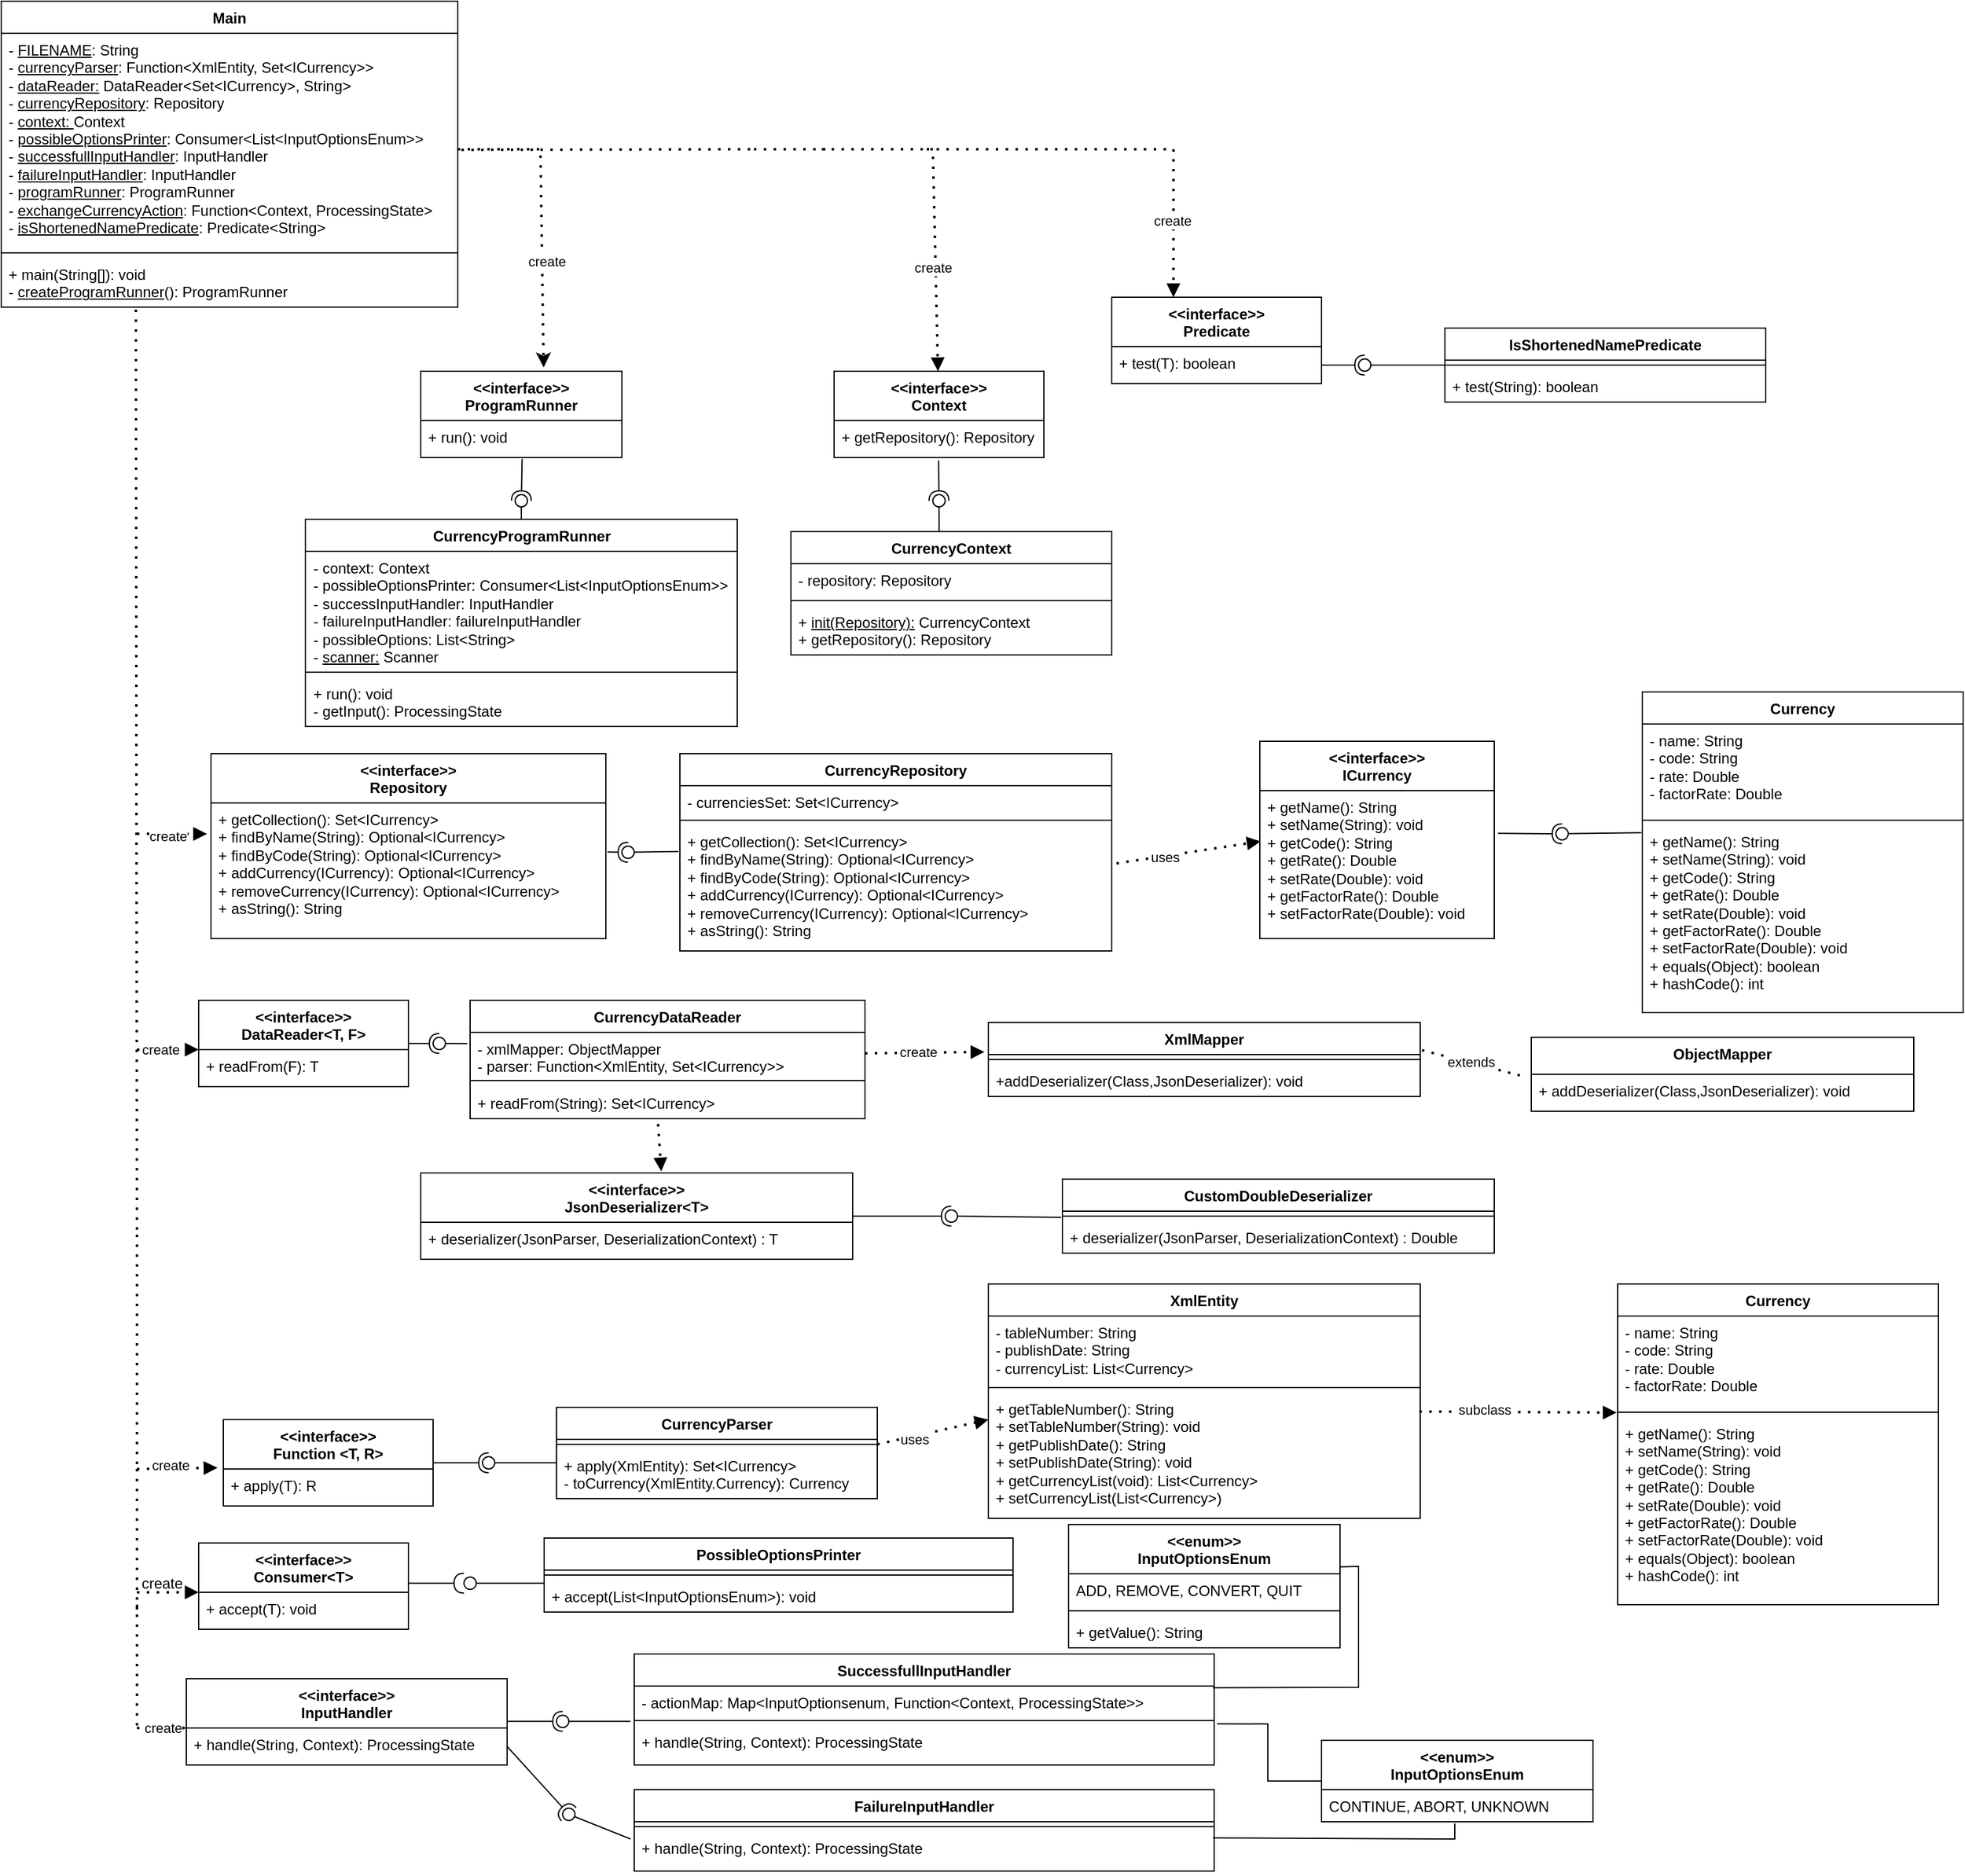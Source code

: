 <mxfile version="22.0.3" type="device">
  <diagram name="Strona-1" id="Vt5CrnJrmhm6w_x-jOkX">
    <mxGraphModel dx="1350" dy="791" grid="1" gridSize="10" guides="1" tooltips="1" connect="1" arrows="1" fold="1" page="1" pageScale="1" pageWidth="2336" pageHeight="1654" math="0" shadow="0">
      <root>
        <mxCell id="0" />
        <mxCell id="1" parent="0" />
        <mxCell id="pc3H7Vz2aSoduVJGx9uI-5" value="Main" style="swimlane;fontStyle=1;align=center;verticalAlign=top;childLayout=stackLayout;horizontal=1;startSize=26;horizontalStack=0;resizeParent=1;resizeParentMax=0;resizeLast=0;collapsible=1;marginBottom=0;whiteSpace=wrap;html=1;" parent="1" vertex="1">
          <mxGeometry x="10" y="90" width="370" height="248" as="geometry" />
        </mxCell>
        <mxCell id="pc3H7Vz2aSoduVJGx9uI-6" value="-&amp;nbsp;&lt;u&gt;FILENAME&lt;/u&gt;: String&lt;br&gt;-&amp;nbsp;&lt;u&gt;currencyParser&lt;/u&gt;:&amp;nbsp;Function&amp;lt;XmlEntity, Set&amp;lt;ICurrency&amp;gt;&amp;gt;&lt;br&gt;- &lt;u&gt;dataReader:&lt;/u&gt;&amp;nbsp;DataReader&amp;lt;Set&amp;lt;ICurrency&amp;gt;, String&amp;gt;&lt;br&gt;- &lt;u&gt;currencyRepository&lt;/u&gt;: Repository&lt;br&gt;&lt;span style=&quot;background-color: initial;&quot;&gt;- &lt;u&gt;context: &lt;/u&gt;Context&lt;br&gt;- &lt;u&gt;possibleOptionsPrinter&lt;/u&gt;: Consumer&amp;lt;List&amp;lt;InputOptionsEnum&amp;gt;&amp;gt;&lt;br&gt;- &lt;u&gt;successfullInputHandler&lt;/u&gt;: InputHandler&lt;br&gt;- &lt;u&gt;failureInputHandler&lt;/u&gt;: InputHandler&lt;br&gt;- &lt;u&gt;programRunner&lt;/u&gt;: ProgramRunner&lt;br&gt;- &lt;u&gt;exchangeCurrencyAction&lt;/u&gt;: Function&amp;lt;Context, ProcessingState&amp;gt;&lt;br&gt;- &lt;u&gt;isShortenedNamePredicate&lt;/u&gt;: Predicate&amp;lt;String&amp;gt;&lt;br&gt;&lt;/span&gt;" style="text;strokeColor=none;fillColor=none;align=left;verticalAlign=top;spacingLeft=4;spacingRight=4;overflow=hidden;rotatable=0;points=[[0,0.5],[1,0.5]];portConstraint=eastwest;whiteSpace=wrap;html=1;" parent="pc3H7Vz2aSoduVJGx9uI-5" vertex="1">
          <mxGeometry y="26" width="370" height="174" as="geometry" />
        </mxCell>
        <mxCell id="pc3H7Vz2aSoduVJGx9uI-7" value="" style="line;strokeWidth=1;fillColor=none;align=left;verticalAlign=middle;spacingTop=-1;spacingLeft=3;spacingRight=3;rotatable=0;labelPosition=right;points=[];portConstraint=eastwest;strokeColor=inherit;" parent="pc3H7Vz2aSoduVJGx9uI-5" vertex="1">
          <mxGeometry y="200" width="370" height="8" as="geometry" />
        </mxCell>
        <mxCell id="pc3H7Vz2aSoduVJGx9uI-8" value="+ main(String[]): void&lt;br&gt;- &lt;u&gt;createProgramRunner&lt;/u&gt;(): ProgramRunner" style="text;strokeColor=none;fillColor=none;align=left;verticalAlign=top;spacingLeft=4;spacingRight=4;overflow=hidden;rotatable=0;points=[[0,0.5],[1,0.5]];portConstraint=eastwest;whiteSpace=wrap;html=1;" parent="pc3H7Vz2aSoduVJGx9uI-5" vertex="1">
          <mxGeometry y="208" width="370" height="40" as="geometry" />
        </mxCell>
        <mxCell id="pc3H7Vz2aSoduVJGx9uI-10" value="" style="endArrow=classic;dashed=1;html=1;dashPattern=1 3;strokeWidth=2;rounded=0;startArrow=none;startFill=0;endFill=1;entryX=0.611;entryY=-0.044;entryDx=0;entryDy=0;entryPerimeter=0;" parent="1" edge="1" target="pc3H7Vz2aSoduVJGx9uI-11">
          <mxGeometry width="50" height="50" relative="1" as="geometry">
            <mxPoint x="380" y="210" as="sourcePoint" />
            <mxPoint x="446.5" y="310" as="targetPoint" />
            <Array as="points">
              <mxPoint x="447" y="210" />
            </Array>
          </mxGeometry>
        </mxCell>
        <mxCell id="GxNj5G7-c9G8TD5QoxdH-60" value="create" style="edgeLabel;html=1;align=center;verticalAlign=middle;resizable=0;points=[];" vertex="1" connectable="0" parent="pc3H7Vz2aSoduVJGx9uI-10">
          <mxGeometry x="0.292" y="3" relative="1" as="geometry">
            <mxPoint as="offset" />
          </mxGeometry>
        </mxCell>
        <mxCell id="pc3H7Vz2aSoduVJGx9uI-11" value="&amp;lt;&amp;lt;interface&amp;gt;&amp;gt;&lt;br&gt;ProgramRunner&lt;br&gt;" style="swimlane;fontStyle=1;align=center;verticalAlign=top;childLayout=stackLayout;horizontal=1;startSize=40;horizontalStack=0;resizeParent=1;resizeParentMax=0;resizeLast=0;collapsible=1;marginBottom=0;whiteSpace=wrap;html=1;movable=1;resizable=1;rotatable=1;deletable=1;editable=1;locked=0;connectable=1;swimlaneLine=1;" parent="1" vertex="1">
          <mxGeometry x="350" y="390" width="163" height="70" as="geometry">
            <mxRectangle x="400" y="400" width="130" height="40" as="alternateBounds" />
          </mxGeometry>
        </mxCell>
        <mxCell id="pc3H7Vz2aSoduVJGx9uI-14" value="+ run(): void" style="text;strokeColor=none;fillColor=none;align=left;verticalAlign=top;spacingLeft=4;spacingRight=4;overflow=hidden;rotatable=0;points=[[0,0.5],[1,0.5]];portConstraint=eastwest;whiteSpace=wrap;html=1;" parent="pc3H7Vz2aSoduVJGx9uI-11" vertex="1">
          <mxGeometry y="40" width="163" height="30" as="geometry" />
        </mxCell>
        <mxCell id="pc3H7Vz2aSoduVJGx9uI-16" value="CurrencyProgramRunner" style="swimlane;fontStyle=1;align=center;verticalAlign=top;childLayout=stackLayout;horizontal=1;startSize=26;horizontalStack=0;resizeParent=1;resizeParentMax=0;resizeLast=0;collapsible=1;marginBottom=0;whiteSpace=wrap;html=1;" parent="1" vertex="1">
          <mxGeometry x="256.5" y="510" width="350" height="168" as="geometry" />
        </mxCell>
        <mxCell id="pc3H7Vz2aSoduVJGx9uI-17" value="- context: Context&lt;br&gt;- possibleOptionsPrinter: Consumer&amp;lt;List&amp;lt;InputOptionsEnum&amp;gt;&amp;gt;&lt;br&gt;- successInputHandler: InputHandler&lt;br&gt;- failureInputHandler: failureInputHandler&lt;br&gt;- possibleOptions: List&amp;lt;String&amp;gt;&lt;br&gt;- &lt;u&gt;scanner:&lt;/u&gt;&amp;nbsp;Scanner" style="text;strokeColor=none;fillColor=none;align=left;verticalAlign=top;spacingLeft=4;spacingRight=4;overflow=hidden;rotatable=0;points=[[0,0.5],[1,0.5]];portConstraint=eastwest;whiteSpace=wrap;html=1;" parent="pc3H7Vz2aSoduVJGx9uI-16" vertex="1">
          <mxGeometry y="26" width="350" height="94" as="geometry" />
        </mxCell>
        <mxCell id="pc3H7Vz2aSoduVJGx9uI-18" value="" style="line;strokeWidth=1;fillColor=none;align=left;verticalAlign=middle;spacingTop=-1;spacingLeft=3;spacingRight=3;rotatable=0;labelPosition=right;points=[];portConstraint=eastwest;strokeColor=inherit;" parent="pc3H7Vz2aSoduVJGx9uI-16" vertex="1">
          <mxGeometry y="120" width="350" height="8" as="geometry" />
        </mxCell>
        <mxCell id="pc3H7Vz2aSoduVJGx9uI-19" value="+ run(): void&lt;br&gt;- getInput(): ProcessingState" style="text;strokeColor=none;fillColor=none;align=left;verticalAlign=top;spacingLeft=4;spacingRight=4;overflow=hidden;rotatable=0;points=[[0,0.5],[1,0.5]];portConstraint=eastwest;whiteSpace=wrap;html=1;" parent="pc3H7Vz2aSoduVJGx9uI-16" vertex="1">
          <mxGeometry y="128" width="350" height="40" as="geometry" />
        </mxCell>
        <mxCell id="pc3H7Vz2aSoduVJGx9uI-22" value="" style="rounded=0;orthogonalLoop=1;jettySize=auto;html=1;endArrow=halfCircle;endFill=0;endSize=6;strokeWidth=1;sketch=0;exitX=0.504;exitY=1.038;exitDx=0;exitDy=0;exitPerimeter=0;entryX=0.667;entryY=-0.3;entryDx=0;entryDy=0;entryPerimeter=0;" parent="1" source="pc3H7Vz2aSoduVJGx9uI-14" target="pc3H7Vz2aSoduVJGx9uI-24" edge="1">
          <mxGeometry relative="1" as="geometry">
            <mxPoint x="440" y="495" as="sourcePoint" />
          </mxGeometry>
        </mxCell>
        <mxCell id="pc3H7Vz2aSoduVJGx9uI-23" value="" style="rounded=0;orthogonalLoop=1;jettySize=auto;html=1;endArrow=oval;endFill=0;sketch=0;sourcePerimeterSpacing=0;targetPerimeterSpacing=0;endSize=10;exitX=0.5;exitY=0;exitDx=0;exitDy=0;" parent="1" source="pc3H7Vz2aSoduVJGx9uI-16" target="pc3H7Vz2aSoduVJGx9uI-24" edge="1">
          <mxGeometry relative="1" as="geometry">
            <mxPoint x="400" y="495" as="sourcePoint" />
          </mxGeometry>
        </mxCell>
        <mxCell id="pc3H7Vz2aSoduVJGx9uI-24" value="" style="ellipse;whiteSpace=wrap;html=1;align=center;aspect=fixed;fillColor=none;strokeColor=none;resizable=0;perimeter=centerPerimeter;rotatable=0;allowArrows=0;points=[];outlineConnect=1;" parent="1" vertex="1">
          <mxGeometry x="426.5" y="490" width="10" height="10" as="geometry" />
        </mxCell>
        <mxCell id="pc3H7Vz2aSoduVJGx9uI-25" value="" style="endArrow=none;dashed=1;html=1;dashPattern=1 3;strokeWidth=2;rounded=0;exitX=1.008;exitY=0.543;exitDx=0;exitDy=0;exitPerimeter=0;" parent="1" edge="1" source="pc3H7Vz2aSoduVJGx9uI-6">
          <mxGeometry width="50" height="50" relative="1" as="geometry">
            <mxPoint x="360" y="290" as="sourcePoint" />
            <mxPoint x="620" y="210" as="targetPoint" />
          </mxGeometry>
        </mxCell>
        <mxCell id="pc3H7Vz2aSoduVJGx9uI-26" value="&amp;lt;&amp;lt;interface&amp;gt;&amp;gt;&lt;br&gt;Context" style="swimlane;fontStyle=1;align=center;verticalAlign=top;childLayout=stackLayout;horizontal=1;startSize=40;horizontalStack=0;resizeParent=1;resizeParentMax=0;resizeLast=0;collapsible=1;marginBottom=0;whiteSpace=wrap;html=1;movable=1;resizable=1;rotatable=1;deletable=1;editable=1;locked=0;connectable=1;swimlaneLine=1;" parent="1" vertex="1">
          <mxGeometry x="685" y="390" width="170" height="70" as="geometry">
            <mxRectangle x="400" y="400" width="130" height="40" as="alternateBounds" />
          </mxGeometry>
        </mxCell>
        <mxCell id="pc3H7Vz2aSoduVJGx9uI-27" value="+ getRepository(): Repository" style="text;strokeColor=none;fillColor=none;align=left;verticalAlign=top;spacingLeft=4;spacingRight=4;overflow=hidden;rotatable=0;points=[[0,0.5],[1,0.5]];portConstraint=eastwest;whiteSpace=wrap;html=1;" parent="pc3H7Vz2aSoduVJGx9uI-26" vertex="1">
          <mxGeometry y="40" width="170" height="30" as="geometry" />
        </mxCell>
        <mxCell id="pc3H7Vz2aSoduVJGx9uI-28" value="" style="endArrow=block;dashed=1;html=1;dashPattern=1 3;strokeWidth=2;rounded=0;endFill=1;" parent="1" edge="1" target="pc3H7Vz2aSoduVJGx9uI-26">
          <mxGeometry width="50" height="50" relative="1" as="geometry">
            <mxPoint x="675" y="210" as="sourcePoint" />
            <mxPoint x="765" y="310" as="targetPoint" />
            <Array as="points">
              <mxPoint x="765" y="210" />
            </Array>
          </mxGeometry>
        </mxCell>
        <mxCell id="GxNj5G7-c9G8TD5QoxdH-61" value="create" style="edgeLabel;html=1;align=center;verticalAlign=middle;resizable=0;points=[];" vertex="1" connectable="0" parent="pc3H7Vz2aSoduVJGx9uI-28">
          <mxGeometry x="0.372" y="-2" relative="1" as="geometry">
            <mxPoint as="offset" />
          </mxGeometry>
        </mxCell>
        <mxCell id="pc3H7Vz2aSoduVJGx9uI-29" value="CurrencyContext" style="swimlane;fontStyle=1;align=center;verticalAlign=top;childLayout=stackLayout;horizontal=1;startSize=26;horizontalStack=0;resizeParent=1;resizeParentMax=0;resizeLast=0;collapsible=1;marginBottom=0;whiteSpace=wrap;html=1;" parent="1" vertex="1">
          <mxGeometry x="650" y="520" width="260" height="100" as="geometry" />
        </mxCell>
        <mxCell id="pc3H7Vz2aSoduVJGx9uI-30" value="- repository: Repository" style="text;strokeColor=none;fillColor=none;align=left;verticalAlign=top;spacingLeft=4;spacingRight=4;overflow=hidden;rotatable=0;points=[[0,0.5],[1,0.5]];portConstraint=eastwest;whiteSpace=wrap;html=1;" parent="pc3H7Vz2aSoduVJGx9uI-29" vertex="1">
          <mxGeometry y="26" width="260" height="26" as="geometry" />
        </mxCell>
        <mxCell id="pc3H7Vz2aSoduVJGx9uI-31" value="" style="line;strokeWidth=1;fillColor=none;align=left;verticalAlign=middle;spacingTop=-1;spacingLeft=3;spacingRight=3;rotatable=0;labelPosition=right;points=[];portConstraint=eastwest;strokeColor=inherit;" parent="pc3H7Vz2aSoduVJGx9uI-29" vertex="1">
          <mxGeometry y="52" width="260" height="8" as="geometry" />
        </mxCell>
        <mxCell id="pc3H7Vz2aSoduVJGx9uI-32" value="+ &lt;u&gt;init(Repository):&lt;/u&gt;&amp;nbsp;CurrencyContext&lt;br&gt;+ getRepository(): Repository" style="text;strokeColor=none;fillColor=none;align=left;verticalAlign=top;spacingLeft=4;spacingRight=4;overflow=hidden;rotatable=0;points=[[0,0.5],[1,0.5]];portConstraint=eastwest;whiteSpace=wrap;html=1;" parent="pc3H7Vz2aSoduVJGx9uI-29" vertex="1">
          <mxGeometry y="60" width="260" height="40" as="geometry" />
        </mxCell>
        <mxCell id="pc3H7Vz2aSoduVJGx9uI-33" value="" style="endArrow=none;dashed=1;html=1;dashPattern=1 3;strokeWidth=2;rounded=0;" parent="1" edge="1">
          <mxGeometry width="50" height="50" relative="1" as="geometry">
            <mxPoint x="620" y="210" as="sourcePoint" />
            <mxPoint x="680" y="210" as="targetPoint" />
          </mxGeometry>
        </mxCell>
        <mxCell id="pc3H7Vz2aSoduVJGx9uI-37" value="" style="rounded=0;orthogonalLoop=1;jettySize=auto;html=1;endArrow=halfCircle;endFill=0;endSize=6;strokeWidth=1;sketch=0;exitX=0.498;exitY=1.08;exitDx=0;exitDy=0;exitPerimeter=0;" parent="1" source="pc3H7Vz2aSoduVJGx9uI-27" target="pc3H7Vz2aSoduVJGx9uI-39" edge="1">
          <mxGeometry relative="1" as="geometry">
            <mxPoint x="740" y="385" as="sourcePoint" />
          </mxGeometry>
        </mxCell>
        <mxCell id="pc3H7Vz2aSoduVJGx9uI-38" value="" style="rounded=0;orthogonalLoop=1;jettySize=auto;html=1;endArrow=oval;endFill=0;sketch=0;sourcePerimeterSpacing=0;targetPerimeterSpacing=0;endSize=10;exitX=0.462;exitY=0;exitDx=0;exitDy=0;exitPerimeter=0;" parent="1" source="pc3H7Vz2aSoduVJGx9uI-29" target="pc3H7Vz2aSoduVJGx9uI-39" edge="1">
          <mxGeometry relative="1" as="geometry">
            <mxPoint x="700" y="385" as="sourcePoint" />
          </mxGeometry>
        </mxCell>
        <mxCell id="pc3H7Vz2aSoduVJGx9uI-39" value="" style="ellipse;whiteSpace=wrap;html=1;align=center;aspect=fixed;fillColor=none;strokeColor=none;resizable=0;perimeter=centerPerimeter;rotatable=0;allowArrows=0;points=[];outlineConnect=1;" parent="1" vertex="1">
          <mxGeometry x="765" y="490" width="10" height="10" as="geometry" />
        </mxCell>
        <mxCell id="pc3H7Vz2aSoduVJGx9uI-42" value="" style="endArrow=none;dashed=1;html=1;dashPattern=1 3;strokeWidth=2;rounded=0;exitX=0.295;exitY=1.051;exitDx=0;exitDy=0;exitPerimeter=0;" parent="1" edge="1" source="pc3H7Vz2aSoduVJGx9uI-8">
          <mxGeometry width="50" height="50" relative="1" as="geometry">
            <mxPoint x="120" y="420" as="sourcePoint" />
            <mxPoint x="120" y="1090" as="targetPoint" />
          </mxGeometry>
        </mxCell>
        <mxCell id="pc3H7Vz2aSoduVJGx9uI-43" value="&amp;lt;&amp;lt;interface&amp;gt;&amp;gt;&lt;br&gt;Repository" style="swimlane;fontStyle=1;align=center;verticalAlign=top;childLayout=stackLayout;horizontal=1;startSize=40;horizontalStack=0;resizeParent=1;resizeParentMax=0;resizeLast=0;collapsible=1;marginBottom=0;whiteSpace=wrap;html=1;movable=1;resizable=1;rotatable=1;deletable=1;editable=1;locked=0;connectable=1;swimlaneLine=1;" parent="1" vertex="1">
          <mxGeometry x="180" y="700" width="320" height="150" as="geometry">
            <mxRectangle x="400" y="400" width="130" height="40" as="alternateBounds" />
          </mxGeometry>
        </mxCell>
        <mxCell id="pc3H7Vz2aSoduVJGx9uI-44" value="+ getCollection(): Set&amp;lt;ICurrency&amp;gt;&lt;br&gt;+ findByName(String): Optional&amp;lt;ICurrency&amp;gt;&lt;br&gt;+ findByCode(String): Optional&amp;lt;ICurrency&amp;gt;&lt;br&gt;+ addCurrency(ICurrency): Optional&amp;lt;ICurrency&amp;gt;&lt;br&gt;+ removeCurrency(ICurrency): Optional&amp;lt;ICurrency&amp;gt;&lt;br&gt;+ asString(): String" style="text;strokeColor=none;fillColor=none;align=left;verticalAlign=top;spacingLeft=4;spacingRight=4;overflow=hidden;rotatable=0;points=[[0,0.5],[1,0.5]];portConstraint=eastwest;whiteSpace=wrap;html=1;" parent="pc3H7Vz2aSoduVJGx9uI-43" vertex="1">
          <mxGeometry y="40" width="320" height="110" as="geometry" />
        </mxCell>
        <mxCell id="pc3H7Vz2aSoduVJGx9uI-45" value="" style="endArrow=block;dashed=1;html=1;dashPattern=1 3;strokeWidth=2;rounded=0;entryX=-0.01;entryY=0.434;entryDx=0;entryDy=0;entryPerimeter=0;endFill=1;" parent="1" target="pc3H7Vz2aSoduVJGx9uI-43" edge="1">
          <mxGeometry width="50" height="50" relative="1" as="geometry">
            <mxPoint x="120" y="765" as="sourcePoint" />
            <mxPoint x="700" y="720" as="targetPoint" />
          </mxGeometry>
        </mxCell>
        <mxCell id="GxNj5G7-c9G8TD5QoxdH-63" value="create" style="edgeLabel;html=1;align=center;verticalAlign=middle;resizable=0;points=[];" vertex="1" connectable="0" parent="pc3H7Vz2aSoduVJGx9uI-45">
          <mxGeometry x="-0.111" y="-2" relative="1" as="geometry">
            <mxPoint as="offset" />
          </mxGeometry>
        </mxCell>
        <mxCell id="pc3H7Vz2aSoduVJGx9uI-46" value="CurrencyRepository" style="swimlane;fontStyle=1;align=center;verticalAlign=top;childLayout=stackLayout;horizontal=1;startSize=26;horizontalStack=0;resizeParent=1;resizeParentMax=0;resizeLast=0;collapsible=1;marginBottom=0;whiteSpace=wrap;html=1;" parent="1" vertex="1">
          <mxGeometry x="560" y="700" width="350" height="160" as="geometry" />
        </mxCell>
        <mxCell id="pc3H7Vz2aSoduVJGx9uI-47" value="- currenciesSet: Set&amp;lt;ICurrency&amp;gt;" style="text;strokeColor=none;fillColor=none;align=left;verticalAlign=top;spacingLeft=4;spacingRight=4;overflow=hidden;rotatable=0;points=[[0,0.5],[1,0.5]];portConstraint=eastwest;whiteSpace=wrap;html=1;" parent="pc3H7Vz2aSoduVJGx9uI-46" vertex="1">
          <mxGeometry y="26" width="350" height="24" as="geometry" />
        </mxCell>
        <mxCell id="pc3H7Vz2aSoduVJGx9uI-48" value="" style="line;strokeWidth=1;fillColor=none;align=left;verticalAlign=middle;spacingTop=-1;spacingLeft=3;spacingRight=3;rotatable=0;labelPosition=right;points=[];portConstraint=eastwest;strokeColor=inherit;" parent="pc3H7Vz2aSoduVJGx9uI-46" vertex="1">
          <mxGeometry y="50" width="350" height="8" as="geometry" />
        </mxCell>
        <mxCell id="pc3H7Vz2aSoduVJGx9uI-49" value="+ getCollection(): Set&amp;lt;ICurrency&amp;gt;&lt;br&gt;+ findByName(String): Optional&amp;lt;ICurrency&amp;gt;&lt;br&gt;+ findByCode(String): Optional&amp;lt;ICurrency&amp;gt;&lt;br&gt;+ addCurrency(ICurrency): Optional&amp;lt;ICurrency&amp;gt;&lt;br&gt;+ removeCurrency(ICurrency): Optional&amp;lt;ICurrency&amp;gt;&lt;br&gt;+ asString(): String" style="text;strokeColor=none;fillColor=none;align=left;verticalAlign=top;spacingLeft=4;spacingRight=4;overflow=hidden;rotatable=0;points=[[0,0.5],[1,0.5]];portConstraint=eastwest;whiteSpace=wrap;html=1;" parent="pc3H7Vz2aSoduVJGx9uI-46" vertex="1">
          <mxGeometry y="58" width="350" height="102" as="geometry" />
        </mxCell>
        <mxCell id="pc3H7Vz2aSoduVJGx9uI-53" value="" style="rounded=0;orthogonalLoop=1;jettySize=auto;html=1;endArrow=halfCircle;endFill=0;endSize=6;strokeWidth=1;sketch=0;exitX=1.004;exitY=0.361;exitDx=0;exitDy=0;exitPerimeter=0;" parent="1" source="pc3H7Vz2aSoduVJGx9uI-44" target="pc3H7Vz2aSoduVJGx9uI-55" edge="1">
          <mxGeometry relative="1" as="geometry">
            <mxPoint x="590" y="715" as="sourcePoint" />
          </mxGeometry>
        </mxCell>
        <mxCell id="pc3H7Vz2aSoduVJGx9uI-54" value="" style="rounded=0;orthogonalLoop=1;jettySize=auto;html=1;endArrow=oval;endFill=0;sketch=0;sourcePerimeterSpacing=0;targetPerimeterSpacing=0;endSize=10;exitX=-0.003;exitY=0.209;exitDx=0;exitDy=0;exitPerimeter=0;" parent="1" source="pc3H7Vz2aSoduVJGx9uI-49" target="pc3H7Vz2aSoduVJGx9uI-55" edge="1">
          <mxGeometry relative="1" as="geometry">
            <mxPoint x="550" y="715" as="sourcePoint" />
          </mxGeometry>
        </mxCell>
        <mxCell id="pc3H7Vz2aSoduVJGx9uI-55" value="" style="ellipse;whiteSpace=wrap;html=1;align=center;aspect=fixed;fillColor=none;strokeColor=none;resizable=0;perimeter=centerPerimeter;rotatable=0;allowArrows=0;points=[];outlineConnect=1;" parent="1" vertex="1">
          <mxGeometry x="513" y="775" width="10" height="10" as="geometry" />
        </mxCell>
        <mxCell id="pc3H7Vz2aSoduVJGx9uI-56" value="" style="endArrow=block;dashed=1;html=1;dashPattern=1 3;strokeWidth=2;rounded=0;endFill=1;" parent="1" edge="1">
          <mxGeometry width="50" height="50" relative="1" as="geometry">
            <mxPoint x="120" y="940" as="sourcePoint" />
            <mxPoint x="170" y="940" as="targetPoint" />
          </mxGeometry>
        </mxCell>
        <mxCell id="GxNj5G7-c9G8TD5QoxdH-64" value="create" style="edgeLabel;html=1;align=center;verticalAlign=middle;resizable=0;points=[];" vertex="1" connectable="0" parent="pc3H7Vz2aSoduVJGx9uI-56">
          <mxGeometry x="-0.257" relative="1" as="geometry">
            <mxPoint as="offset" />
          </mxGeometry>
        </mxCell>
        <mxCell id="pc3H7Vz2aSoduVJGx9uI-57" value="&amp;lt;&amp;lt;interface&amp;gt;&amp;gt;&lt;br&gt;DataReader&amp;lt;T, F&amp;gt;" style="swimlane;fontStyle=1;align=center;verticalAlign=top;childLayout=stackLayout;horizontal=1;startSize=40;horizontalStack=0;resizeParent=1;resizeParentMax=0;resizeLast=0;collapsible=1;marginBottom=0;whiteSpace=wrap;html=1;movable=1;resizable=1;rotatable=1;deletable=1;editable=1;locked=0;connectable=1;swimlaneLine=1;" parent="1" vertex="1">
          <mxGeometry x="170" y="900" width="170" height="70" as="geometry">
            <mxRectangle x="400" y="400" width="130" height="40" as="alternateBounds" />
          </mxGeometry>
        </mxCell>
        <mxCell id="pc3H7Vz2aSoduVJGx9uI-58" value="+ readFrom(F): T" style="text;strokeColor=none;fillColor=none;align=left;verticalAlign=top;spacingLeft=4;spacingRight=4;overflow=hidden;rotatable=0;points=[[0,0.5],[1,0.5]];portConstraint=eastwest;whiteSpace=wrap;html=1;" parent="pc3H7Vz2aSoduVJGx9uI-57" vertex="1">
          <mxGeometry y="40" width="170" height="30" as="geometry" />
        </mxCell>
        <mxCell id="pc3H7Vz2aSoduVJGx9uI-60" value="CurrencyDataReader" style="swimlane;fontStyle=1;align=center;verticalAlign=top;childLayout=stackLayout;horizontal=1;startSize=26;horizontalStack=0;resizeParent=1;resizeParentMax=0;resizeLast=0;collapsible=1;marginBottom=0;whiteSpace=wrap;html=1;" parent="1" vertex="1">
          <mxGeometry x="390" y="900" width="320" height="96" as="geometry" />
        </mxCell>
        <mxCell id="pc3H7Vz2aSoduVJGx9uI-61" value="- xmlMapper: ObjectMapper&lt;br&gt;- parser: Function&amp;lt;XmlEntity, Set&amp;lt;ICurrency&amp;gt;&amp;gt;" style="text;strokeColor=none;fillColor=none;align=left;verticalAlign=top;spacingLeft=4;spacingRight=4;overflow=hidden;rotatable=0;points=[[0,0.5],[1,0.5]];portConstraint=eastwest;whiteSpace=wrap;html=1;" parent="pc3H7Vz2aSoduVJGx9uI-60" vertex="1">
          <mxGeometry y="26" width="320" height="34" as="geometry" />
        </mxCell>
        <mxCell id="pc3H7Vz2aSoduVJGx9uI-62" value="" style="line;strokeWidth=1;fillColor=none;align=left;verticalAlign=middle;spacingTop=-1;spacingLeft=3;spacingRight=3;rotatable=0;labelPosition=right;points=[];portConstraint=eastwest;strokeColor=inherit;" parent="pc3H7Vz2aSoduVJGx9uI-60" vertex="1">
          <mxGeometry y="60" width="320" height="10" as="geometry" />
        </mxCell>
        <mxCell id="pc3H7Vz2aSoduVJGx9uI-63" value="+ readFrom(String): Set&amp;lt;ICurrency&amp;gt;" style="text;strokeColor=none;fillColor=none;align=left;verticalAlign=top;spacingLeft=4;spacingRight=4;overflow=hidden;rotatable=0;points=[[0,0.5],[1,0.5]];portConstraint=eastwest;whiteSpace=wrap;html=1;" parent="pc3H7Vz2aSoduVJGx9uI-60" vertex="1">
          <mxGeometry y="70" width="320" height="26" as="geometry" />
        </mxCell>
        <mxCell id="pc3H7Vz2aSoduVJGx9uI-65" value="" style="rounded=0;orthogonalLoop=1;jettySize=auto;html=1;endArrow=halfCircle;endFill=0;endSize=6;strokeWidth=1;sketch=0;exitX=1;exitY=0.5;exitDx=0;exitDy=0;" parent="1" source="pc3H7Vz2aSoduVJGx9uI-57" target="pc3H7Vz2aSoduVJGx9uI-67" edge="1">
          <mxGeometry relative="1" as="geometry">
            <mxPoint x="540" y="855" as="sourcePoint" />
          </mxGeometry>
        </mxCell>
        <mxCell id="pc3H7Vz2aSoduVJGx9uI-66" value="" style="rounded=0;orthogonalLoop=1;jettySize=auto;html=1;endArrow=oval;endFill=0;sketch=0;sourcePerimeterSpacing=0;targetPerimeterSpacing=0;endSize=10;exitX=-0.007;exitY=0.27;exitDx=0;exitDy=0;exitPerimeter=0;entryX=0.5;entryY=1;entryDx=0;entryDy=0;entryPerimeter=0;" parent="1" source="pc3H7Vz2aSoduVJGx9uI-61" target="pc3H7Vz2aSoduVJGx9uI-67" edge="1">
          <mxGeometry relative="1" as="geometry">
            <mxPoint x="500" y="855" as="sourcePoint" />
          </mxGeometry>
        </mxCell>
        <mxCell id="pc3H7Vz2aSoduVJGx9uI-67" value="" style="ellipse;whiteSpace=wrap;html=1;align=center;aspect=fixed;fillColor=none;strokeColor=none;resizable=0;perimeter=centerPerimeter;rotatable=0;allowArrows=0;points=[];outlineConnect=1;" parent="1" vertex="1">
          <mxGeometry x="360" y="930" width="10" height="10" as="geometry" />
        </mxCell>
        <mxCell id="pc3H7Vz2aSoduVJGx9uI-68" value="ObjectMapper" style="swimlane;fontStyle=1;align=center;verticalAlign=top;childLayout=stackLayout;horizontal=1;startSize=30;horizontalStack=0;resizeParent=1;resizeParentMax=0;resizeLast=0;collapsible=1;marginBottom=0;whiteSpace=wrap;html=1;movable=1;resizable=1;rotatable=1;deletable=1;editable=1;locked=0;connectable=1;swimlaneLine=1;" parent="1" vertex="1">
          <mxGeometry x="1250" y="930" width="310" height="60" as="geometry">
            <mxRectangle x="400" y="400" width="130" height="40" as="alternateBounds" />
          </mxGeometry>
        </mxCell>
        <mxCell id="pc3H7Vz2aSoduVJGx9uI-69" value="+ addDeserializer(Class,JsonDeserializer&lt;span style=&quot;background-color: initial;&quot;&gt;): void&lt;/span&gt;" style="text;strokeColor=none;fillColor=none;align=left;verticalAlign=top;spacingLeft=4;spacingRight=4;overflow=hidden;rotatable=0;points=[[0,0.5],[1,0.5]];portConstraint=eastwest;whiteSpace=wrap;html=1;" parent="pc3H7Vz2aSoduVJGx9uI-68" vertex="1">
          <mxGeometry y="30" width="310" height="30" as="geometry" />
        </mxCell>
        <mxCell id="pc3H7Vz2aSoduVJGx9uI-70" value="CustomDoubleDeserializer" style="swimlane;fontStyle=1;align=center;verticalAlign=top;childLayout=stackLayout;horizontal=1;startSize=26;horizontalStack=0;resizeParent=1;resizeParentMax=0;resizeLast=0;collapsible=1;marginBottom=0;whiteSpace=wrap;html=1;" parent="1" vertex="1">
          <mxGeometry x="870" y="1045" width="350" height="60" as="geometry" />
        </mxCell>
        <mxCell id="pc3H7Vz2aSoduVJGx9uI-72" value="" style="line;strokeWidth=1;fillColor=none;align=left;verticalAlign=middle;spacingTop=-1;spacingLeft=3;spacingRight=3;rotatable=0;labelPosition=right;points=[];portConstraint=eastwest;strokeColor=inherit;" parent="pc3H7Vz2aSoduVJGx9uI-70" vertex="1">
          <mxGeometry y="26" width="350" height="8" as="geometry" />
        </mxCell>
        <mxCell id="pc3H7Vz2aSoduVJGx9uI-73" value="+ deserializer(JsonParser, DeserializationContext) : Double" style="text;strokeColor=none;fillColor=none;align=left;verticalAlign=top;spacingLeft=4;spacingRight=4;overflow=hidden;rotatable=0;points=[[0,0.5],[1,0.5]];portConstraint=eastwest;whiteSpace=wrap;html=1;" parent="pc3H7Vz2aSoduVJGx9uI-70" vertex="1">
          <mxGeometry y="34" width="350" height="26" as="geometry" />
        </mxCell>
        <mxCell id="pc3H7Vz2aSoduVJGx9uI-76" value="XmlMapper" style="swimlane;fontStyle=1;align=center;verticalAlign=top;childLayout=stackLayout;horizontal=1;startSize=26;horizontalStack=0;resizeParent=1;resizeParentMax=0;resizeLast=0;collapsible=1;marginBottom=0;whiteSpace=wrap;html=1;" parent="1" vertex="1">
          <mxGeometry x="810" y="918" width="350" height="60" as="geometry" />
        </mxCell>
        <mxCell id="pc3H7Vz2aSoduVJGx9uI-78" value="" style="line;strokeWidth=1;fillColor=none;align=left;verticalAlign=middle;spacingTop=-1;spacingLeft=3;spacingRight=3;rotatable=0;labelPosition=right;points=[];portConstraint=eastwest;strokeColor=inherit;" parent="pc3H7Vz2aSoduVJGx9uI-76" vertex="1">
          <mxGeometry y="26" width="350" height="8" as="geometry" />
        </mxCell>
        <mxCell id="pc3H7Vz2aSoduVJGx9uI-79" value="+addDeserializer(Class,JsonDeserializer): void" style="text;strokeColor=none;fillColor=none;align=left;verticalAlign=top;spacingLeft=4;spacingRight=4;overflow=hidden;rotatable=0;points=[[0,0.5],[1,0.5]];portConstraint=eastwest;whiteSpace=wrap;html=1;" parent="pc3H7Vz2aSoduVJGx9uI-76" vertex="1">
          <mxGeometry y="34" width="350" height="26" as="geometry" />
        </mxCell>
        <mxCell id="pc3H7Vz2aSoduVJGx9uI-80" value="," style="endArrow=none;dashed=1;html=1;dashPattern=1 3;strokeWidth=2;rounded=0;exitX=1.004;exitY=0.374;exitDx=0;exitDy=0;entryX=-0.011;entryY=0.082;entryDx=0;entryDy=0;entryPerimeter=0;exitPerimeter=0;" parent="1" source="pc3H7Vz2aSoduVJGx9uI-76" target="pc3H7Vz2aSoduVJGx9uI-69" edge="1">
          <mxGeometry width="50" height="50" relative="1" as="geometry">
            <mxPoint x="880" y="940" as="sourcePoint" />
            <mxPoint x="930" y="890" as="targetPoint" />
          </mxGeometry>
        </mxCell>
        <mxCell id="pc3H7Vz2aSoduVJGx9uI-83" value="extends" style="edgeLabel;html=1;align=center;verticalAlign=middle;resizable=0;points=[];" parent="pc3H7Vz2aSoduVJGx9uI-80" vertex="1" connectable="0">
          <mxGeometry x="-0.083" y="1" relative="1" as="geometry">
            <mxPoint as="offset" />
          </mxGeometry>
        </mxCell>
        <mxCell id="pc3H7Vz2aSoduVJGx9uI-82" value="" style="endArrow=block;dashed=1;html=1;dashPattern=1 3;strokeWidth=2;rounded=0;exitX=1;exitY=0.5;exitDx=0;exitDy=0;entryX=-0.009;entryY=0.398;entryDx=0;entryDy=0;endFill=1;entryPerimeter=0;" parent="1" source="pc3H7Vz2aSoduVJGx9uI-61" target="pc3H7Vz2aSoduVJGx9uI-76" edge="1">
          <mxGeometry width="50" height="50" relative="1" as="geometry">
            <mxPoint x="970" y="880" as="sourcePoint" />
            <mxPoint x="1020" y="830" as="targetPoint" />
            <Array as="points" />
          </mxGeometry>
        </mxCell>
        <mxCell id="GxNj5G7-c9G8TD5QoxdH-65" value="create" style="edgeLabel;html=1;align=center;verticalAlign=middle;resizable=0;points=[];" vertex="1" connectable="0" parent="pc3H7Vz2aSoduVJGx9uI-82">
          <mxGeometry x="-0.115" y="1" relative="1" as="geometry">
            <mxPoint as="offset" />
          </mxGeometry>
        </mxCell>
        <mxCell id="pc3H7Vz2aSoduVJGx9uI-87" value="" style="endArrow=block;dashed=1;html=1;dashPattern=1 3;strokeWidth=2;rounded=0;exitX=0.476;exitY=1.164;exitDx=0;exitDy=0;exitPerimeter=0;endFill=1;entryX=0.557;entryY=-0.019;entryDx=0;entryDy=0;entryPerimeter=0;" parent="1" source="pc3H7Vz2aSoduVJGx9uI-63" edge="1" target="pc3H7Vz2aSoduVJGx9uI-88">
          <mxGeometry width="50" height="50" relative="1" as="geometry">
            <mxPoint x="690" y="880" as="sourcePoint" />
            <mxPoint x="542" y="1090" as="targetPoint" />
          </mxGeometry>
        </mxCell>
        <mxCell id="pc3H7Vz2aSoduVJGx9uI-88" value="&amp;lt;&amp;lt;interface&amp;gt;&amp;gt;&lt;br&gt;JsonDeserializer&amp;lt;T&amp;gt;" style="swimlane;fontStyle=1;align=center;verticalAlign=top;childLayout=stackLayout;horizontal=1;startSize=40;horizontalStack=0;resizeParent=1;resizeParentMax=0;resizeLast=0;collapsible=1;marginBottom=0;whiteSpace=wrap;html=1;movable=1;resizable=1;rotatable=1;deletable=1;editable=1;locked=0;connectable=1;swimlaneLine=1;" parent="1" vertex="1">
          <mxGeometry x="350" y="1040" width="350" height="70" as="geometry">
            <mxRectangle x="400" y="400" width="130" height="40" as="alternateBounds" />
          </mxGeometry>
        </mxCell>
        <mxCell id="pc3H7Vz2aSoduVJGx9uI-89" value="+ deserializer(JsonParser, DeserializationContext) : T" style="text;strokeColor=none;fillColor=none;align=left;verticalAlign=top;spacingLeft=4;spacingRight=4;overflow=hidden;rotatable=0;points=[[0,0.5],[1,0.5]];portConstraint=eastwest;whiteSpace=wrap;html=1;" parent="pc3H7Vz2aSoduVJGx9uI-88" vertex="1">
          <mxGeometry y="40" width="350" height="30" as="geometry" />
        </mxCell>
        <mxCell id="pc3H7Vz2aSoduVJGx9uI-91" value="" style="rounded=0;orthogonalLoop=1;jettySize=auto;html=1;endArrow=halfCircle;endFill=0;endSize=6;strokeWidth=1;sketch=0;exitX=1;exitY=0.5;exitDx=0;exitDy=0;" parent="1" source="pc3H7Vz2aSoduVJGx9uI-88" target="pc3H7Vz2aSoduVJGx9uI-93" edge="1">
          <mxGeometry relative="1" as="geometry">
            <mxPoint x="700" y="1055" as="sourcePoint" />
          </mxGeometry>
        </mxCell>
        <mxCell id="pc3H7Vz2aSoduVJGx9uI-92" value="" style="rounded=0;orthogonalLoop=1;jettySize=auto;html=1;endArrow=oval;endFill=0;sketch=0;sourcePerimeterSpacing=0;targetPerimeterSpacing=0;endSize=10;exitX=-0.003;exitY=-0.115;exitDx=0;exitDy=0;exitPerimeter=0;" parent="1" source="pc3H7Vz2aSoduVJGx9uI-73" target="pc3H7Vz2aSoduVJGx9uI-93" edge="1">
          <mxGeometry relative="1" as="geometry">
            <mxPoint x="660" y="1055" as="sourcePoint" />
          </mxGeometry>
        </mxCell>
        <mxCell id="pc3H7Vz2aSoduVJGx9uI-93" value="" style="ellipse;whiteSpace=wrap;html=1;align=center;aspect=fixed;fillColor=none;strokeColor=none;resizable=0;perimeter=centerPerimeter;rotatable=0;allowArrows=0;points=[];outlineConnect=1;" parent="1" vertex="1">
          <mxGeometry x="775" y="1070" width="10" height="10" as="geometry" />
        </mxCell>
        <mxCell id="pc3H7Vz2aSoduVJGx9uI-97" value="" style="endArrow=none;dashed=1;html=1;dashPattern=1 3;strokeWidth=2;rounded=0;" parent="1" edge="1">
          <mxGeometry width="50" height="50" relative="1" as="geometry">
            <mxPoint x="120" y="1090" as="sourcePoint" />
            <mxPoint x="120" y="1280" as="targetPoint" />
          </mxGeometry>
        </mxCell>
        <mxCell id="pc3H7Vz2aSoduVJGx9uI-98" value="&amp;lt;&amp;lt;interface&amp;gt;&amp;gt;&lt;br&gt;Function &amp;lt;T, R&amp;gt;" style="swimlane;fontStyle=1;align=center;verticalAlign=top;childLayout=stackLayout;horizontal=1;startSize=40;horizontalStack=0;resizeParent=1;resizeParentMax=0;resizeLast=0;collapsible=1;marginBottom=0;whiteSpace=wrap;html=1;movable=1;resizable=1;rotatable=1;deletable=1;editable=1;locked=0;connectable=1;swimlaneLine=1;" parent="1" vertex="1">
          <mxGeometry x="190" y="1240" width="170" height="70" as="geometry">
            <mxRectangle x="400" y="400" width="130" height="40" as="alternateBounds" />
          </mxGeometry>
        </mxCell>
        <mxCell id="pc3H7Vz2aSoduVJGx9uI-99" value="+ apply(T): R" style="text;strokeColor=none;fillColor=none;align=left;verticalAlign=top;spacingLeft=4;spacingRight=4;overflow=hidden;rotatable=0;points=[[0,0.5],[1,0.5]];portConstraint=eastwest;whiteSpace=wrap;html=1;" parent="pc3H7Vz2aSoduVJGx9uI-98" vertex="1">
          <mxGeometry y="40" width="170" height="30" as="geometry" />
        </mxCell>
        <mxCell id="pc3H7Vz2aSoduVJGx9uI-100" value="" style="endArrow=block;dashed=1;html=1;dashPattern=1 3;strokeWidth=2;rounded=0;entryX=-0.028;entryY=-0.032;entryDx=0;entryDy=0;entryPerimeter=0;endFill=1;" parent="1" target="pc3H7Vz2aSoduVJGx9uI-99" edge="1">
          <mxGeometry width="50" height="50" relative="1" as="geometry">
            <mxPoint x="120" y="1280" as="sourcePoint" />
            <mxPoint x="680" y="1200" as="targetPoint" />
          </mxGeometry>
        </mxCell>
        <mxCell id="GxNj5G7-c9G8TD5QoxdH-66" value="create" style="edgeLabel;html=1;align=center;verticalAlign=middle;resizable=0;points=[];" vertex="1" connectable="0" parent="pc3H7Vz2aSoduVJGx9uI-100">
          <mxGeometry x="-0.167" y="3" relative="1" as="geometry">
            <mxPoint as="offset" />
          </mxGeometry>
        </mxCell>
        <mxCell id="pc3H7Vz2aSoduVJGx9uI-101" value="" style="rounded=0;orthogonalLoop=1;jettySize=auto;html=1;endArrow=halfCircle;endFill=0;endSize=6;strokeWidth=1;sketch=0;exitX=1;exitY=0.5;exitDx=0;exitDy=0;" parent="1" source="pc3H7Vz2aSoduVJGx9uI-98" edge="1">
          <mxGeometry relative="1" as="geometry">
            <mxPoint x="670" y="1055" as="sourcePoint" />
            <mxPoint x="405" y="1275" as="targetPoint" />
          </mxGeometry>
        </mxCell>
        <mxCell id="pc3H7Vz2aSoduVJGx9uI-102" value="" style="rounded=0;orthogonalLoop=1;jettySize=auto;html=1;endArrow=oval;endFill=0;sketch=0;sourcePerimeterSpacing=0;targetPerimeterSpacing=0;endSize=10;" parent="1" edge="1">
          <mxGeometry relative="1" as="geometry">
            <mxPoint x="460" y="1275" as="sourcePoint" />
            <mxPoint x="405" y="1275" as="targetPoint" />
          </mxGeometry>
        </mxCell>
        <mxCell id="pc3H7Vz2aSoduVJGx9uI-104" value="CurrencyParser" style="swimlane;fontStyle=1;align=center;verticalAlign=top;childLayout=stackLayout;horizontal=1;startSize=26;horizontalStack=0;resizeParent=1;resizeParentMax=0;resizeLast=0;collapsible=1;marginBottom=0;whiteSpace=wrap;html=1;" parent="1" vertex="1">
          <mxGeometry x="460" y="1230" width="260" height="74" as="geometry" />
        </mxCell>
        <mxCell id="pc3H7Vz2aSoduVJGx9uI-106" value="" style="line;strokeWidth=1;fillColor=none;align=left;verticalAlign=middle;spacingTop=-1;spacingLeft=3;spacingRight=3;rotatable=0;labelPosition=right;points=[];portConstraint=eastwest;strokeColor=inherit;" parent="pc3H7Vz2aSoduVJGx9uI-104" vertex="1">
          <mxGeometry y="26" width="260" height="8" as="geometry" />
        </mxCell>
        <mxCell id="pc3H7Vz2aSoduVJGx9uI-107" value="+ apply(XmlEntity): Set&amp;lt;ICurrency&amp;gt;&lt;u&gt;&lt;br&gt;&lt;/u&gt;- toCurrency(XmlEntity.Currency): Currency" style="text;strokeColor=none;fillColor=none;align=left;verticalAlign=top;spacingLeft=4;spacingRight=4;overflow=hidden;rotatable=0;points=[[0,0.5],[1,0.5]];portConstraint=eastwest;whiteSpace=wrap;html=1;" parent="pc3H7Vz2aSoduVJGx9uI-104" vertex="1">
          <mxGeometry y="34" width="260" height="40" as="geometry" />
        </mxCell>
        <mxCell id="pc3H7Vz2aSoduVJGx9uI-108" value="" style="endArrow=none;dashed=1;html=1;dashPattern=1 3;strokeWidth=2;rounded=0;" parent="1" edge="1">
          <mxGeometry width="50" height="50" relative="1" as="geometry">
            <mxPoint x="120" y="1280" as="sourcePoint" />
            <mxPoint x="120" y="1400" as="targetPoint" />
          </mxGeometry>
        </mxCell>
        <mxCell id="pc3H7Vz2aSoduVJGx9uI-109" value="" style="endArrow=block;dashed=1;html=1;dashPattern=1 3;strokeWidth=2;rounded=0;endFill=1;" parent="1" edge="1">
          <mxGeometry width="50" height="50" relative="1" as="geometry">
            <mxPoint x="120" y="1380" as="sourcePoint" />
            <mxPoint x="170" y="1380" as="targetPoint" />
          </mxGeometry>
        </mxCell>
        <mxCell id="pc3H7Vz2aSoduVJGx9uI-110" value="&amp;lt;&amp;lt;interface&amp;gt;&amp;gt;&lt;br&gt;Consumer&amp;lt;T&amp;gt;" style="swimlane;fontStyle=1;align=center;verticalAlign=top;childLayout=stackLayout;horizontal=1;startSize=40;horizontalStack=0;resizeParent=1;resizeParentMax=0;resizeLast=0;collapsible=1;marginBottom=0;whiteSpace=wrap;html=1;movable=1;resizable=1;rotatable=1;deletable=1;editable=1;locked=0;connectable=1;swimlaneLine=1;" parent="1" vertex="1">
          <mxGeometry x="170" y="1340" width="170" height="70" as="geometry">
            <mxRectangle x="400" y="400" width="130" height="40" as="alternateBounds" />
          </mxGeometry>
        </mxCell>
        <mxCell id="pc3H7Vz2aSoduVJGx9uI-111" value="+ accept(T): void" style="text;strokeColor=none;fillColor=none;align=left;verticalAlign=top;spacingLeft=4;spacingRight=4;overflow=hidden;rotatable=0;points=[[0,0.5],[1,0.5]];portConstraint=eastwest;whiteSpace=wrap;html=1;" parent="pc3H7Vz2aSoduVJGx9uI-110" vertex="1">
          <mxGeometry y="40" width="170" height="30" as="geometry" />
        </mxCell>
        <mxCell id="pc3H7Vz2aSoduVJGx9uI-112" value="PossibleOptionsPrinter" style="swimlane;fontStyle=1;align=center;verticalAlign=top;childLayout=stackLayout;horizontal=1;startSize=26;horizontalStack=0;resizeParent=1;resizeParentMax=0;resizeLast=0;collapsible=1;marginBottom=0;whiteSpace=wrap;html=1;" parent="1" vertex="1">
          <mxGeometry x="450" y="1336" width="380" height="60" as="geometry" />
        </mxCell>
        <mxCell id="pc3H7Vz2aSoduVJGx9uI-113" value="" style="line;strokeWidth=1;fillColor=none;align=left;verticalAlign=middle;spacingTop=-1;spacingLeft=3;spacingRight=3;rotatable=0;labelPosition=right;points=[];portConstraint=eastwest;strokeColor=inherit;" parent="pc3H7Vz2aSoduVJGx9uI-112" vertex="1">
          <mxGeometry y="26" width="380" height="8" as="geometry" />
        </mxCell>
        <mxCell id="pc3H7Vz2aSoduVJGx9uI-114" value="+ accept(List&amp;lt;InputOptionsEnum&amp;gt;): void" style="text;strokeColor=none;fillColor=none;align=left;verticalAlign=top;spacingLeft=4;spacingRight=4;overflow=hidden;rotatable=0;points=[[0,0.5],[1,0.5]];portConstraint=eastwest;whiteSpace=wrap;html=1;" parent="pc3H7Vz2aSoduVJGx9uI-112" vertex="1">
          <mxGeometry y="34" width="380" height="26" as="geometry" />
        </mxCell>
        <mxCell id="pc3H7Vz2aSoduVJGx9uI-115" value="" style="rounded=0;orthogonalLoop=1;jettySize=auto;html=1;endArrow=halfCircle;endFill=0;endSize=6;strokeWidth=1;sketch=0;exitX=1;exitY=0.5;exitDx=0;exitDy=0;" parent="1" edge="1">
          <mxGeometry relative="1" as="geometry">
            <mxPoint x="340" y="1372.64" as="sourcePoint" />
            <mxPoint x="385" y="1372.64" as="targetPoint" />
          </mxGeometry>
        </mxCell>
        <mxCell id="pc3H7Vz2aSoduVJGx9uI-116" value="" style="rounded=0;orthogonalLoop=1;jettySize=auto;html=1;endArrow=oval;endFill=0;sketch=0;sourcePerimeterSpacing=0;targetPerimeterSpacing=0;endSize=10;exitX=0;exitY=0.102;exitDx=0;exitDy=0;exitPerimeter=0;" parent="1" source="pc3H7Vz2aSoduVJGx9uI-114" edge="1">
          <mxGeometry relative="1" as="geometry">
            <mxPoint x="445" y="1372.64" as="sourcePoint" />
            <mxPoint x="390" y="1372.64" as="targetPoint" />
          </mxGeometry>
        </mxCell>
        <mxCell id="pc3H7Vz2aSoduVJGx9uI-117" value="" style="endArrow=none;dashed=1;html=1;dashPattern=1 3;strokeWidth=2;rounded=0;" parent="1" edge="1">
          <mxGeometry width="50" height="50" relative="1" as="geometry">
            <mxPoint x="120" y="1390" as="sourcePoint" />
            <mxPoint x="120" y="1490" as="targetPoint" />
          </mxGeometry>
        </mxCell>
        <mxCell id="pc3H7Vz2aSoduVJGx9uI-118" value="&amp;lt;&amp;lt;interface&amp;gt;&amp;gt;&lt;br&gt;InputHandler" style="swimlane;fontStyle=1;align=center;verticalAlign=top;childLayout=stackLayout;horizontal=1;startSize=40;horizontalStack=0;resizeParent=1;resizeParentMax=0;resizeLast=0;collapsible=1;marginBottom=0;whiteSpace=wrap;html=1;movable=1;resizable=1;rotatable=1;deletable=1;editable=1;locked=0;connectable=1;swimlaneLine=1;" parent="1" vertex="1">
          <mxGeometry x="160" y="1450" width="260" height="70" as="geometry">
            <mxRectangle x="400" y="400" width="130" height="40" as="alternateBounds" />
          </mxGeometry>
        </mxCell>
        <mxCell id="pc3H7Vz2aSoduVJGx9uI-119" value="+ handle(String, Context): ProcessingState" style="text;strokeColor=none;fillColor=none;align=left;verticalAlign=top;spacingLeft=4;spacingRight=4;overflow=hidden;rotatable=0;points=[[0,0.5],[1,0.5]];portConstraint=eastwest;whiteSpace=wrap;html=1;" parent="pc3H7Vz2aSoduVJGx9uI-118" vertex="1">
          <mxGeometry y="40" width="260" height="30" as="geometry" />
        </mxCell>
        <mxCell id="pc3H7Vz2aSoduVJGx9uI-122" value="" style="endArrow=block;dashed=1;html=1;dashPattern=1 3;strokeWidth=2;rounded=0;endFill=1;" parent="1" edge="1">
          <mxGeometry width="50" height="50" relative="1" as="geometry">
            <mxPoint x="120" y="1490" as="sourcePoint" />
            <mxPoint x="160" y="1490" as="targetPoint" />
          </mxGeometry>
        </mxCell>
        <mxCell id="GxNj5G7-c9G8TD5QoxdH-68" value="create" style="edgeLabel;html=1;align=center;verticalAlign=middle;resizable=0;points=[];" vertex="1" connectable="0" parent="pc3H7Vz2aSoduVJGx9uI-122">
          <mxGeometry x="0.024" relative="1" as="geometry">
            <mxPoint as="offset" />
          </mxGeometry>
        </mxCell>
        <mxCell id="pc3H7Vz2aSoduVJGx9uI-123" value="SuccessfullInputHandler" style="swimlane;fontStyle=1;align=center;verticalAlign=top;childLayout=stackLayout;horizontal=1;startSize=26;horizontalStack=0;resizeParent=1;resizeParentMax=0;resizeLast=0;collapsible=1;marginBottom=0;whiteSpace=wrap;html=1;" parent="1" vertex="1">
          <mxGeometry x="523" y="1430" width="470" height="90" as="geometry" />
        </mxCell>
        <mxCell id="pc3H7Vz2aSoduVJGx9uI-124" value="- actionMap: Map&amp;lt;InputOptionsenum, Function&amp;lt;Context, ProcessingState&amp;gt;&amp;gt;" style="text;strokeColor=none;fillColor=none;align=left;verticalAlign=top;spacingLeft=4;spacingRight=4;overflow=hidden;rotatable=0;points=[[0,0.5],[1,0.5]];portConstraint=eastwest;whiteSpace=wrap;html=1;" parent="pc3H7Vz2aSoduVJGx9uI-123" vertex="1">
          <mxGeometry y="26" width="470" height="24" as="geometry" />
        </mxCell>
        <mxCell id="pc3H7Vz2aSoduVJGx9uI-125" value="" style="line;strokeWidth=1;fillColor=none;align=left;verticalAlign=middle;spacingTop=-1;spacingLeft=3;spacingRight=3;rotatable=0;labelPosition=right;points=[];portConstraint=eastwest;strokeColor=inherit;" parent="pc3H7Vz2aSoduVJGx9uI-123" vertex="1">
          <mxGeometry y="50" width="470" height="8" as="geometry" />
        </mxCell>
        <mxCell id="pc3H7Vz2aSoduVJGx9uI-126" value="+ handle(String, Context): ProcessingState" style="text;strokeColor=none;fillColor=none;align=left;verticalAlign=top;spacingLeft=4;spacingRight=4;overflow=hidden;rotatable=0;points=[[0,0.5],[1,0.5]];portConstraint=eastwest;whiteSpace=wrap;html=1;" parent="pc3H7Vz2aSoduVJGx9uI-123" vertex="1">
          <mxGeometry y="58" width="470" height="32" as="geometry" />
        </mxCell>
        <mxCell id="pc3H7Vz2aSoduVJGx9uI-127" value="" style="rounded=0;orthogonalLoop=1;jettySize=auto;html=1;endArrow=halfCircle;endFill=0;endSize=6;strokeWidth=1;sketch=0;exitX=1;exitY=0.5;exitDx=0;exitDy=0;" parent="1" edge="1">
          <mxGeometry relative="1" as="geometry">
            <mxPoint x="420" y="1484.58" as="sourcePoint" />
            <mxPoint x="465" y="1484.58" as="targetPoint" />
          </mxGeometry>
        </mxCell>
        <mxCell id="pc3H7Vz2aSoduVJGx9uI-128" value="" style="rounded=0;orthogonalLoop=1;jettySize=auto;html=1;endArrow=oval;endFill=0;sketch=0;sourcePerimeterSpacing=0;targetPerimeterSpacing=0;endSize=10;" parent="1" edge="1">
          <mxGeometry relative="1" as="geometry">
            <mxPoint x="520" y="1484.58" as="sourcePoint" />
            <mxPoint x="465" y="1484.58" as="targetPoint" />
          </mxGeometry>
        </mxCell>
        <mxCell id="pc3H7Vz2aSoduVJGx9uI-129" value="FailureInputHandler" style="swimlane;fontStyle=1;align=center;verticalAlign=top;childLayout=stackLayout;horizontal=1;startSize=26;horizontalStack=0;resizeParent=1;resizeParentMax=0;resizeLast=0;collapsible=1;marginBottom=0;whiteSpace=wrap;html=1;" parent="1" vertex="1">
          <mxGeometry x="523" y="1540" width="470" height="66" as="geometry" />
        </mxCell>
        <mxCell id="pc3H7Vz2aSoduVJGx9uI-131" value="" style="line;strokeWidth=1;fillColor=none;align=left;verticalAlign=middle;spacingTop=-1;spacingLeft=3;spacingRight=3;rotatable=0;labelPosition=right;points=[];portConstraint=eastwest;strokeColor=inherit;" parent="pc3H7Vz2aSoduVJGx9uI-129" vertex="1">
          <mxGeometry y="26" width="470" height="8" as="geometry" />
        </mxCell>
        <mxCell id="pc3H7Vz2aSoduVJGx9uI-132" value="+ handle(String, Context): ProcessingState" style="text;strokeColor=none;fillColor=none;align=left;verticalAlign=top;spacingLeft=4;spacingRight=4;overflow=hidden;rotatable=0;points=[[0,0.5],[1,0.5]];portConstraint=eastwest;whiteSpace=wrap;html=1;" parent="pc3H7Vz2aSoduVJGx9uI-129" vertex="1">
          <mxGeometry y="34" width="470" height="32" as="geometry" />
        </mxCell>
        <mxCell id="pc3H7Vz2aSoduVJGx9uI-133" value="" style="rounded=0;orthogonalLoop=1;jettySize=auto;html=1;endArrow=halfCircle;endFill=0;endSize=6;strokeWidth=1;sketch=0;exitX=1;exitY=0.5;exitDx=0;exitDy=0;" parent="1" source="pc3H7Vz2aSoduVJGx9uI-119" edge="1">
          <mxGeometry relative="1" as="geometry">
            <mxPoint x="430" y="1494.58" as="sourcePoint" />
            <mxPoint x="470" y="1560" as="targetPoint" />
          </mxGeometry>
        </mxCell>
        <mxCell id="pc3H7Vz2aSoduVJGx9uI-134" value="" style="rounded=0;orthogonalLoop=1;jettySize=auto;html=1;endArrow=oval;endFill=0;sketch=0;sourcePerimeterSpacing=0;targetPerimeterSpacing=0;endSize=10;" parent="1" edge="1">
          <mxGeometry relative="1" as="geometry">
            <mxPoint x="520" y="1580" as="sourcePoint" />
            <mxPoint x="470" y="1560" as="targetPoint" />
          </mxGeometry>
        </mxCell>
        <mxCell id="GxNj5G7-c9G8TD5QoxdH-2" value="" style="endArrow=block;dashed=1;html=1;dashPattern=1 3;strokeWidth=2;rounded=0;exitX=1.011;exitY=0.304;exitDx=0;exitDy=0;exitPerimeter=0;entryX=0.003;entryY=0.343;entryDx=0;entryDy=0;entryPerimeter=0;endFill=1;" edge="1" parent="1" source="pc3H7Vz2aSoduVJGx9uI-49" target="GxNj5G7-c9G8TD5QoxdH-5">
          <mxGeometry width="50" height="50" relative="1" as="geometry">
            <mxPoint x="1070" y="700" as="sourcePoint" />
            <mxPoint x="1040" y="790" as="targetPoint" />
          </mxGeometry>
        </mxCell>
        <mxCell id="GxNj5G7-c9G8TD5QoxdH-3" value="uses" style="edgeLabel;html=1;align=center;verticalAlign=middle;resizable=0;points=[];" vertex="1" connectable="0" parent="GxNj5G7-c9G8TD5QoxdH-2">
          <mxGeometry x="-0.34" y="-1" relative="1" as="geometry">
            <mxPoint as="offset" />
          </mxGeometry>
        </mxCell>
        <mxCell id="GxNj5G7-c9G8TD5QoxdH-4" value="&amp;lt;&amp;lt;interface&amp;gt;&amp;gt;&lt;br&gt;ICurrency" style="swimlane;fontStyle=1;align=center;verticalAlign=top;childLayout=stackLayout;horizontal=1;startSize=40;horizontalStack=0;resizeParent=1;resizeParentMax=0;resizeLast=0;collapsible=1;marginBottom=0;whiteSpace=wrap;html=1;movable=1;resizable=1;rotatable=1;deletable=1;editable=1;locked=0;connectable=1;swimlaneLine=1;" vertex="1" parent="1">
          <mxGeometry x="1030" y="690" width="190" height="160" as="geometry">
            <mxRectangle x="400" y="400" width="130" height="40" as="alternateBounds" />
          </mxGeometry>
        </mxCell>
        <mxCell id="GxNj5G7-c9G8TD5QoxdH-5" value="+ getName(): String&lt;br&gt;+ setName(String): void&lt;br&gt;+ getCode(): String&lt;br&gt;+ getRate(): Double&lt;br&gt;+ setRate(Double): void&lt;br&gt;+ getFactorRate(): Double&lt;br&gt;+ setFactorRate(Double): void" style="text;strokeColor=none;fillColor=none;align=left;verticalAlign=top;spacingLeft=4;spacingRight=4;overflow=hidden;rotatable=0;points=[[0,0.5],[1,0.5]];portConstraint=eastwest;whiteSpace=wrap;html=1;" vertex="1" parent="GxNj5G7-c9G8TD5QoxdH-4">
          <mxGeometry y="40" width="190" height="120" as="geometry" />
        </mxCell>
        <mxCell id="GxNj5G7-c9G8TD5QoxdH-6" value="" style="rounded=0;orthogonalLoop=1;jettySize=auto;html=1;endArrow=halfCircle;endFill=0;endSize=6;strokeWidth=1;sketch=0;exitX=1.016;exitY=0.289;exitDx=0;exitDy=0;exitPerimeter=0;" edge="1" target="GxNj5G7-c9G8TD5QoxdH-8" parent="1" source="GxNj5G7-c9G8TD5QoxdH-5">
          <mxGeometry relative="1" as="geometry">
            <mxPoint x="1370" y="785" as="sourcePoint" />
          </mxGeometry>
        </mxCell>
        <mxCell id="GxNj5G7-c9G8TD5QoxdH-7" value="" style="rounded=0;orthogonalLoop=1;jettySize=auto;html=1;endArrow=oval;endFill=0;sketch=0;sourcePerimeterSpacing=0;targetPerimeterSpacing=0;endSize=10;entryX=0.467;entryY=-0.333;entryDx=0;entryDy=0;entryPerimeter=0;exitX=-0.003;exitY=0.04;exitDx=0;exitDy=0;exitPerimeter=0;" edge="1" target="GxNj5G7-c9G8TD5QoxdH-8" parent="1" source="GxNj5G7-c9G8TD5QoxdH-13">
          <mxGeometry relative="1" as="geometry">
            <mxPoint x="1400" y="745" as="sourcePoint" />
          </mxGeometry>
        </mxCell>
        <mxCell id="GxNj5G7-c9G8TD5QoxdH-8" value="" style="ellipse;whiteSpace=wrap;html=1;align=center;aspect=fixed;fillColor=none;strokeColor=none;resizable=0;perimeter=centerPerimeter;rotatable=0;allowArrows=0;points=[];outlineConnect=1;" vertex="1" parent="1">
          <mxGeometry x="1270" y="760" width="10" height="10" as="geometry" />
        </mxCell>
        <mxCell id="GxNj5G7-c9G8TD5QoxdH-10" value="Currency" style="swimlane;fontStyle=1;align=center;verticalAlign=top;childLayout=stackLayout;horizontal=1;startSize=26;horizontalStack=0;resizeParent=1;resizeParentMax=0;resizeLast=0;collapsible=1;marginBottom=0;whiteSpace=wrap;html=1;" vertex="1" parent="1">
          <mxGeometry x="1340" y="650" width="260" height="260" as="geometry" />
        </mxCell>
        <mxCell id="GxNj5G7-c9G8TD5QoxdH-11" value="- name: String&lt;br&gt;- code: String&lt;br&gt;- rate: Double&lt;br&gt;- factorRate: Double" style="text;strokeColor=none;fillColor=none;align=left;verticalAlign=top;spacingLeft=4;spacingRight=4;overflow=hidden;rotatable=0;points=[[0,0.5],[1,0.5]];portConstraint=eastwest;whiteSpace=wrap;html=1;" vertex="1" parent="GxNj5G7-c9G8TD5QoxdH-10">
          <mxGeometry y="26" width="260" height="74" as="geometry" />
        </mxCell>
        <mxCell id="GxNj5G7-c9G8TD5QoxdH-12" value="" style="line;strokeWidth=1;fillColor=none;align=left;verticalAlign=middle;spacingTop=-1;spacingLeft=3;spacingRight=3;rotatable=0;labelPosition=right;points=[];portConstraint=eastwest;strokeColor=inherit;" vertex="1" parent="GxNj5G7-c9G8TD5QoxdH-10">
          <mxGeometry y="100" width="260" height="8" as="geometry" />
        </mxCell>
        <mxCell id="GxNj5G7-c9G8TD5QoxdH-13" value="+ getName(): String&lt;br&gt;+ setName(String): void&lt;br&gt;+ getCode(): String&lt;br&gt;+ getRate(): Double&lt;br&gt;+ setRate(Double): void&lt;br&gt;+ getFactorRate(): Double&lt;br&gt;+ setFactorRate(Double): void&lt;br&gt;+ equals(Object): boolean&lt;br&gt;+ hashCode(): int" style="text;strokeColor=none;fillColor=none;align=left;verticalAlign=top;spacingLeft=4;spacingRight=4;overflow=hidden;rotatable=0;points=[[0,0.5],[1,0.5]];portConstraint=eastwest;whiteSpace=wrap;html=1;" vertex="1" parent="GxNj5G7-c9G8TD5QoxdH-10">
          <mxGeometry y="108" width="260" height="152" as="geometry" />
        </mxCell>
        <mxCell id="GxNj5G7-c9G8TD5QoxdH-14" value="XmlEntity" style="swimlane;fontStyle=1;align=center;verticalAlign=top;childLayout=stackLayout;horizontal=1;startSize=26;horizontalStack=0;resizeParent=1;resizeParentMax=0;resizeLast=0;collapsible=1;marginBottom=0;whiteSpace=wrap;html=1;" vertex="1" parent="1">
          <mxGeometry x="810" y="1130" width="350" height="190" as="geometry" />
        </mxCell>
        <mxCell id="GxNj5G7-c9G8TD5QoxdH-15" value="- tableNumber: String&lt;br&gt;- publishDate: String&lt;br&gt;- currencyList: List&amp;lt;Currency&amp;gt;" style="text;strokeColor=none;fillColor=none;align=left;verticalAlign=top;spacingLeft=4;spacingRight=4;overflow=hidden;rotatable=0;points=[[0,0.5],[1,0.5]];portConstraint=eastwest;whiteSpace=wrap;html=1;" vertex="1" parent="GxNj5G7-c9G8TD5QoxdH-14">
          <mxGeometry y="26" width="350" height="54" as="geometry" />
        </mxCell>
        <mxCell id="GxNj5G7-c9G8TD5QoxdH-16" value="" style="line;strokeWidth=1;fillColor=none;align=left;verticalAlign=middle;spacingTop=-1;spacingLeft=3;spacingRight=3;rotatable=0;labelPosition=right;points=[];portConstraint=eastwest;strokeColor=inherit;" vertex="1" parent="GxNj5G7-c9G8TD5QoxdH-14">
          <mxGeometry y="80" width="350" height="8" as="geometry" />
        </mxCell>
        <mxCell id="GxNj5G7-c9G8TD5QoxdH-17" value="+ getTableNumber(): String&lt;br&gt;+ setTableNumber(String): void&lt;br&gt;+ getPublishDate(): String&lt;br&gt;+ setPublishDate(String): void&lt;br&gt;+ getCurrencyList(void): List&amp;lt;Currency&amp;gt;&lt;br&gt;+ setCurrencyList(List&amp;lt;Currency&amp;gt;)" style="text;strokeColor=none;fillColor=none;align=left;verticalAlign=top;spacingLeft=4;spacingRight=4;overflow=hidden;rotatable=0;points=[[0,0.5],[1,0.5]];portConstraint=eastwest;whiteSpace=wrap;html=1;" vertex="1" parent="GxNj5G7-c9G8TD5QoxdH-14">
          <mxGeometry y="88" width="350" height="102" as="geometry" />
        </mxCell>
        <mxCell id="GxNj5G7-c9G8TD5QoxdH-20" value="" style="endArrow=block;dashed=1;html=1;dashPattern=1 3;strokeWidth=2;rounded=0;exitX=1;exitY=-0.1;exitDx=0;exitDy=0;exitPerimeter=0;entryX=0;entryY=0.216;entryDx=0;entryDy=0;entryPerimeter=0;endFill=1;" edge="1" parent="1" source="pc3H7Vz2aSoduVJGx9uI-107" target="GxNj5G7-c9G8TD5QoxdH-17">
          <mxGeometry width="50" height="50" relative="1" as="geometry">
            <mxPoint x="900" y="1170" as="sourcePoint" />
            <mxPoint x="950" y="1120" as="targetPoint" />
          </mxGeometry>
        </mxCell>
        <mxCell id="GxNj5G7-c9G8TD5QoxdH-21" value="uses" style="edgeLabel;html=1;align=center;verticalAlign=middle;resizable=0;points=[];" vertex="1" connectable="0" parent="GxNj5G7-c9G8TD5QoxdH-20">
          <mxGeometry x="-0.364" y="-3" relative="1" as="geometry">
            <mxPoint y="-1" as="offset" />
          </mxGeometry>
        </mxCell>
        <mxCell id="GxNj5G7-c9G8TD5QoxdH-23" value="Currency" style="swimlane;fontStyle=1;align=center;verticalAlign=top;childLayout=stackLayout;horizontal=1;startSize=26;horizontalStack=0;resizeParent=1;resizeParentMax=0;resizeLast=0;collapsible=1;marginBottom=0;whiteSpace=wrap;html=1;" vertex="1" parent="1">
          <mxGeometry x="1320" y="1130" width="260" height="260" as="geometry" />
        </mxCell>
        <mxCell id="GxNj5G7-c9G8TD5QoxdH-24" value="- name: String&lt;br&gt;- code: String&lt;br&gt;- rate: Double&lt;br&gt;- factorRate: Double" style="text;strokeColor=none;fillColor=none;align=left;verticalAlign=top;spacingLeft=4;spacingRight=4;overflow=hidden;rotatable=0;points=[[0,0.5],[1,0.5]];portConstraint=eastwest;whiteSpace=wrap;html=1;" vertex="1" parent="GxNj5G7-c9G8TD5QoxdH-23">
          <mxGeometry y="26" width="260" height="74" as="geometry" />
        </mxCell>
        <mxCell id="GxNj5G7-c9G8TD5QoxdH-25" value="" style="line;strokeWidth=1;fillColor=none;align=left;verticalAlign=middle;spacingTop=-1;spacingLeft=3;spacingRight=3;rotatable=0;labelPosition=right;points=[];portConstraint=eastwest;strokeColor=inherit;" vertex="1" parent="GxNj5G7-c9G8TD5QoxdH-23">
          <mxGeometry y="100" width="260" height="8" as="geometry" />
        </mxCell>
        <mxCell id="GxNj5G7-c9G8TD5QoxdH-26" value="+ getName(): String&lt;br&gt;+ setName(String): void&lt;br&gt;+ getCode(): String&lt;br&gt;+ getRate(): Double&lt;br&gt;+ setRate(Double): void&lt;br&gt;+ getFactorRate(): Double&lt;br&gt;+ setFactorRate(Double): void&lt;br&gt;+ equals(Object): boolean&lt;br&gt;+ hashCode(): int" style="text;strokeColor=none;fillColor=none;align=left;verticalAlign=top;spacingLeft=4;spacingRight=4;overflow=hidden;rotatable=0;points=[[0,0.5],[1,0.5]];portConstraint=eastwest;whiteSpace=wrap;html=1;" vertex="1" parent="GxNj5G7-c9G8TD5QoxdH-23">
          <mxGeometry y="108" width="260" height="152" as="geometry" />
        </mxCell>
        <mxCell id="GxNj5G7-c9G8TD5QoxdH-32" value="" style="endArrow=block;dashed=1;html=1;dashPattern=1 3;strokeWidth=2;rounded=0;entryX=-0.003;entryY=1.058;entryDx=0;entryDy=0;entryPerimeter=0;exitX=0.998;exitY=0.151;exitDx=0;exitDy=0;exitPerimeter=0;endFill=1;" edge="1" parent="1" source="GxNj5G7-c9G8TD5QoxdH-17" target="GxNj5G7-c9G8TD5QoxdH-24">
          <mxGeometry width="50" height="50" relative="1" as="geometry">
            <mxPoint x="1160" y="1220" as="sourcePoint" />
            <mxPoint x="1210" y="1170" as="targetPoint" />
          </mxGeometry>
        </mxCell>
        <mxCell id="GxNj5G7-c9G8TD5QoxdH-33" value="subclass" style="edgeLabel;html=1;align=center;verticalAlign=middle;resizable=0;points=[];" vertex="1" connectable="0" parent="GxNj5G7-c9G8TD5QoxdH-32">
          <mxGeometry x="-0.348" y="2" relative="1" as="geometry">
            <mxPoint as="offset" />
          </mxGeometry>
        </mxCell>
        <mxCell id="GxNj5G7-c9G8TD5QoxdH-34" value="&amp;lt;&amp;lt;enum&amp;gt;&amp;gt;&lt;br&gt;InputOptionsEnum" style="swimlane;fontStyle=1;align=center;verticalAlign=top;childLayout=stackLayout;horizontal=1;startSize=40;horizontalStack=0;resizeParent=1;resizeParentMax=0;resizeLast=0;collapsible=1;marginBottom=0;whiteSpace=wrap;html=1;" vertex="1" parent="1">
          <mxGeometry x="875" y="1325" width="220" height="100" as="geometry" />
        </mxCell>
        <mxCell id="GxNj5G7-c9G8TD5QoxdH-35" value="ADD, REMOVE, CONVERT, QUIT" style="text;strokeColor=none;fillColor=none;align=left;verticalAlign=top;spacingLeft=4;spacingRight=4;overflow=hidden;rotatable=0;points=[[0,0.5],[1,0.5]];portConstraint=eastwest;whiteSpace=wrap;html=1;" vertex="1" parent="GxNj5G7-c9G8TD5QoxdH-34">
          <mxGeometry y="40" width="220" height="26" as="geometry" />
        </mxCell>
        <mxCell id="GxNj5G7-c9G8TD5QoxdH-36" value="" style="line;strokeWidth=1;fillColor=none;align=left;verticalAlign=middle;spacingTop=-1;spacingLeft=3;spacingRight=3;rotatable=0;labelPosition=right;points=[];portConstraint=eastwest;strokeColor=inherit;" vertex="1" parent="GxNj5G7-c9G8TD5QoxdH-34">
          <mxGeometry y="66" width="220" height="8" as="geometry" />
        </mxCell>
        <mxCell id="GxNj5G7-c9G8TD5QoxdH-37" value="+ getValue(): String" style="text;strokeColor=none;fillColor=none;align=left;verticalAlign=top;spacingLeft=4;spacingRight=4;overflow=hidden;rotatable=0;points=[[0,0.5],[1,0.5]];portConstraint=eastwest;whiteSpace=wrap;html=1;" vertex="1" parent="GxNj5G7-c9G8TD5QoxdH-34">
          <mxGeometry y="74" width="220" height="26" as="geometry" />
        </mxCell>
        <mxCell id="GxNj5G7-c9G8TD5QoxdH-45" value="" style="edgeStyle=orthogonalEdgeStyle;rounded=0;orthogonalLoop=1;jettySize=auto;html=1;entryX=1.005;entryY=-0.042;entryDx=0;entryDy=0;entryPerimeter=0;endArrow=none;endFill=0;" edge="1" parent="1" source="GxNj5G7-c9G8TD5QoxdH-40" target="pc3H7Vz2aSoduVJGx9uI-126">
          <mxGeometry relative="1" as="geometry" />
        </mxCell>
        <mxCell id="GxNj5G7-c9G8TD5QoxdH-40" value="&amp;lt;&amp;lt;enum&amp;gt;&amp;gt;&lt;br&gt;InputOptionsEnum" style="swimlane;fontStyle=1;align=center;verticalAlign=top;childLayout=stackLayout;horizontal=1;startSize=40;horizontalStack=0;resizeParent=1;resizeParentMax=0;resizeLast=0;collapsible=1;marginBottom=0;whiteSpace=wrap;html=1;" vertex="1" parent="1">
          <mxGeometry x="1080" y="1500" width="220" height="66" as="geometry" />
        </mxCell>
        <mxCell id="GxNj5G7-c9G8TD5QoxdH-41" value="CONTINUE, ABORT, UNKNOWN" style="text;strokeColor=none;fillColor=none;align=left;verticalAlign=top;spacingLeft=4;spacingRight=4;overflow=hidden;rotatable=0;points=[[0,0.5],[1,0.5]];portConstraint=eastwest;whiteSpace=wrap;html=1;" vertex="1" parent="GxNj5G7-c9G8TD5QoxdH-40">
          <mxGeometry y="40" width="220" height="26" as="geometry" />
        </mxCell>
        <mxCell id="GxNj5G7-c9G8TD5QoxdH-44" value="" style="endArrow=none;html=1;rounded=0;exitX=0.998;exitY=0.161;exitDx=0;exitDy=0;exitPerimeter=0;entryX=0.491;entryY=1.058;entryDx=0;entryDy=0;entryPerimeter=0;" edge="1" parent="1" source="pc3H7Vz2aSoduVJGx9uI-132" target="GxNj5G7-c9G8TD5QoxdH-41">
          <mxGeometry width="50" height="50" relative="1" as="geometry">
            <mxPoint x="1000" y="1480" as="sourcePoint" />
            <mxPoint x="1070" y="1530" as="targetPoint" />
            <Array as="points">
              <mxPoint x="1188" y="1580" />
            </Array>
          </mxGeometry>
        </mxCell>
        <mxCell id="GxNj5G7-c9G8TD5QoxdH-46" value="" style="endArrow=none;html=1;rounded=0;exitX=0.998;exitY=0.058;exitDx=0;exitDy=0;exitPerimeter=0;entryX=1;entryY=0.344;entryDx=0;entryDy=0;entryPerimeter=0;" edge="1" parent="1" source="pc3H7Vz2aSoduVJGx9uI-124" target="GxNj5G7-c9G8TD5QoxdH-34">
          <mxGeometry width="50" height="50" relative="1" as="geometry">
            <mxPoint x="1060" y="1470" as="sourcePoint" />
            <mxPoint x="1100" y="1360" as="targetPoint" />
            <Array as="points">
              <mxPoint x="1110" y="1457" />
              <mxPoint x="1110" y="1359" />
            </Array>
          </mxGeometry>
        </mxCell>
        <mxCell id="GxNj5G7-c9G8TD5QoxdH-50" value="" style="endArrow=block;dashed=1;html=1;dashPattern=1 3;strokeWidth=2;rounded=0;endFill=1;" edge="1" parent="1">
          <mxGeometry width="50" height="50" relative="1" as="geometry">
            <mxPoint x="760" y="210" as="sourcePoint" />
            <mxPoint x="960" y="330" as="targetPoint" />
            <Array as="points">
              <mxPoint x="960" y="210" />
            </Array>
          </mxGeometry>
        </mxCell>
        <mxCell id="GxNj5G7-c9G8TD5QoxdH-62" value="create" style="edgeLabel;html=1;align=center;verticalAlign=middle;resizable=0;points=[];" vertex="1" connectable="0" parent="GxNj5G7-c9G8TD5QoxdH-50">
          <mxGeometry x="0.613" y="-1" relative="1" as="geometry">
            <mxPoint as="offset" />
          </mxGeometry>
        </mxCell>
        <mxCell id="GxNj5G7-c9G8TD5QoxdH-51" value="&amp;lt;&amp;lt;interface&amp;gt;&amp;gt;&lt;br&gt;Predicate" style="swimlane;fontStyle=1;align=center;verticalAlign=top;childLayout=stackLayout;horizontal=1;startSize=40;horizontalStack=0;resizeParent=1;resizeParentMax=0;resizeLast=0;collapsible=1;marginBottom=0;whiteSpace=wrap;html=1;movable=1;resizable=1;rotatable=1;deletable=1;editable=1;locked=0;connectable=1;swimlaneLine=1;" vertex="1" parent="1">
          <mxGeometry x="910" y="330" width="170" height="70" as="geometry">
            <mxRectangle x="400" y="400" width="130" height="40" as="alternateBounds" />
          </mxGeometry>
        </mxCell>
        <mxCell id="GxNj5G7-c9G8TD5QoxdH-52" value="+ test(T): boolean" style="text;strokeColor=none;fillColor=none;align=left;verticalAlign=top;spacingLeft=4;spacingRight=4;overflow=hidden;rotatable=0;points=[[0,0.5],[1,0.5]];portConstraint=eastwest;whiteSpace=wrap;html=1;" vertex="1" parent="GxNj5G7-c9G8TD5QoxdH-51">
          <mxGeometry y="40" width="170" height="30" as="geometry" />
        </mxCell>
        <mxCell id="GxNj5G7-c9G8TD5QoxdH-53" value="IsShortenedNamePredicate" style="swimlane;fontStyle=1;align=center;verticalAlign=top;childLayout=stackLayout;horizontal=1;startSize=26;horizontalStack=0;resizeParent=1;resizeParentMax=0;resizeLast=0;collapsible=1;marginBottom=0;whiteSpace=wrap;html=1;" vertex="1" parent="1">
          <mxGeometry x="1180" y="355" width="260" height="60" as="geometry" />
        </mxCell>
        <mxCell id="GxNj5G7-c9G8TD5QoxdH-55" value="" style="line;strokeWidth=1;fillColor=none;align=left;verticalAlign=middle;spacingTop=-1;spacingLeft=3;spacingRight=3;rotatable=0;labelPosition=right;points=[];portConstraint=eastwest;strokeColor=inherit;" vertex="1" parent="GxNj5G7-c9G8TD5QoxdH-53">
          <mxGeometry y="26" width="260" height="8" as="geometry" />
        </mxCell>
        <mxCell id="GxNj5G7-c9G8TD5QoxdH-56" value="+ test(String): boolean" style="text;strokeColor=none;fillColor=none;align=left;verticalAlign=top;spacingLeft=4;spacingRight=4;overflow=hidden;rotatable=0;points=[[0,0.5],[1,0.5]];portConstraint=eastwest;whiteSpace=wrap;html=1;" vertex="1" parent="GxNj5G7-c9G8TD5QoxdH-53">
          <mxGeometry y="34" width="260" height="26" as="geometry" />
        </mxCell>
        <mxCell id="GxNj5G7-c9G8TD5QoxdH-57" value="" style="rounded=0;orthogonalLoop=1;jettySize=auto;html=1;endArrow=halfCircle;endFill=0;endSize=6;strokeWidth=1;sketch=0;" edge="1" target="GxNj5G7-c9G8TD5QoxdH-59" parent="1" source="GxNj5G7-c9G8TD5QoxdH-52">
          <mxGeometry relative="1" as="geometry">
            <mxPoint x="1080" y="435" as="sourcePoint" />
          </mxGeometry>
        </mxCell>
        <mxCell id="GxNj5G7-c9G8TD5QoxdH-58" value="" style="rounded=0;orthogonalLoop=1;jettySize=auto;html=1;endArrow=oval;endFill=0;sketch=0;sourcePerimeterSpacing=0;targetPerimeterSpacing=0;endSize=10;exitX=0;exitY=0.5;exitDx=0;exitDy=0;" edge="1" target="GxNj5G7-c9G8TD5QoxdH-59" parent="1" source="GxNj5G7-c9G8TD5QoxdH-53">
          <mxGeometry relative="1" as="geometry">
            <mxPoint x="1040" y="435" as="sourcePoint" />
          </mxGeometry>
        </mxCell>
        <mxCell id="GxNj5G7-c9G8TD5QoxdH-59" value="" style="ellipse;whiteSpace=wrap;html=1;align=center;aspect=fixed;fillColor=none;strokeColor=none;resizable=0;perimeter=centerPerimeter;rotatable=0;allowArrows=0;points=[];outlineConnect=1;" vertex="1" parent="1">
          <mxGeometry x="1110" y="380" width="10" height="10" as="geometry" />
        </mxCell>
        <mxCell id="GxNj5G7-c9G8TD5QoxdH-67" value="create" style="text;html=1;align=center;verticalAlign=middle;resizable=0;points=[];autosize=1;strokeColor=none;fillColor=none;" vertex="1" parent="1">
          <mxGeometry x="110" y="1358" width="60" height="30" as="geometry" />
        </mxCell>
      </root>
    </mxGraphModel>
  </diagram>
</mxfile>

